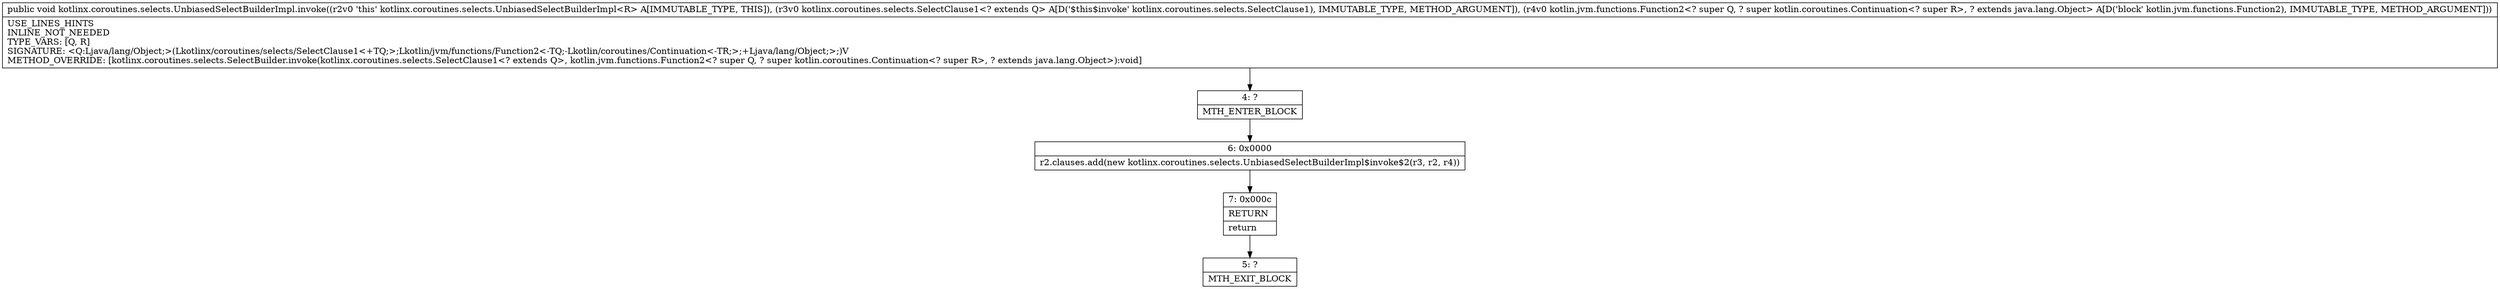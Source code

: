 digraph "CFG forkotlinx.coroutines.selects.UnbiasedSelectBuilderImpl.invoke(Lkotlinx\/coroutines\/selects\/SelectClause1;Lkotlin\/jvm\/functions\/Function2;)V" {
Node_4 [shape=record,label="{4\:\ ?|MTH_ENTER_BLOCK\l}"];
Node_6 [shape=record,label="{6\:\ 0x0000|r2.clauses.add(new kotlinx.coroutines.selects.UnbiasedSelectBuilderImpl$invoke$2(r3, r2, r4))\l}"];
Node_7 [shape=record,label="{7\:\ 0x000c|RETURN\l|return\l}"];
Node_5 [shape=record,label="{5\:\ ?|MTH_EXIT_BLOCK\l}"];
MethodNode[shape=record,label="{public void kotlinx.coroutines.selects.UnbiasedSelectBuilderImpl.invoke((r2v0 'this' kotlinx.coroutines.selects.UnbiasedSelectBuilderImpl\<R\> A[IMMUTABLE_TYPE, THIS]), (r3v0 kotlinx.coroutines.selects.SelectClause1\<? extends Q\> A[D('$this$invoke' kotlinx.coroutines.selects.SelectClause1), IMMUTABLE_TYPE, METHOD_ARGUMENT]), (r4v0 kotlin.jvm.functions.Function2\<? super Q, ? super kotlin.coroutines.Continuation\<? super R\>, ? extends java.lang.Object\> A[D('block' kotlin.jvm.functions.Function2), IMMUTABLE_TYPE, METHOD_ARGUMENT]))  | USE_LINES_HINTS\lINLINE_NOT_NEEDED\lTYPE_VARS: [Q, R]\lSIGNATURE: \<Q:Ljava\/lang\/Object;\>(Lkotlinx\/coroutines\/selects\/SelectClause1\<+TQ;\>;Lkotlin\/jvm\/functions\/Function2\<\-TQ;\-Lkotlin\/coroutines\/Continuation\<\-TR;\>;+Ljava\/lang\/Object;\>;)V\lMETHOD_OVERRIDE: [kotlinx.coroutines.selects.SelectBuilder.invoke(kotlinx.coroutines.selects.SelectClause1\<? extends Q\>, kotlin.jvm.functions.Function2\<? super Q, ? super kotlin.coroutines.Continuation\<? super R\>, ? extends java.lang.Object\>):void]\l}"];
MethodNode -> Node_4;Node_4 -> Node_6;
Node_6 -> Node_7;
Node_7 -> Node_5;
}

